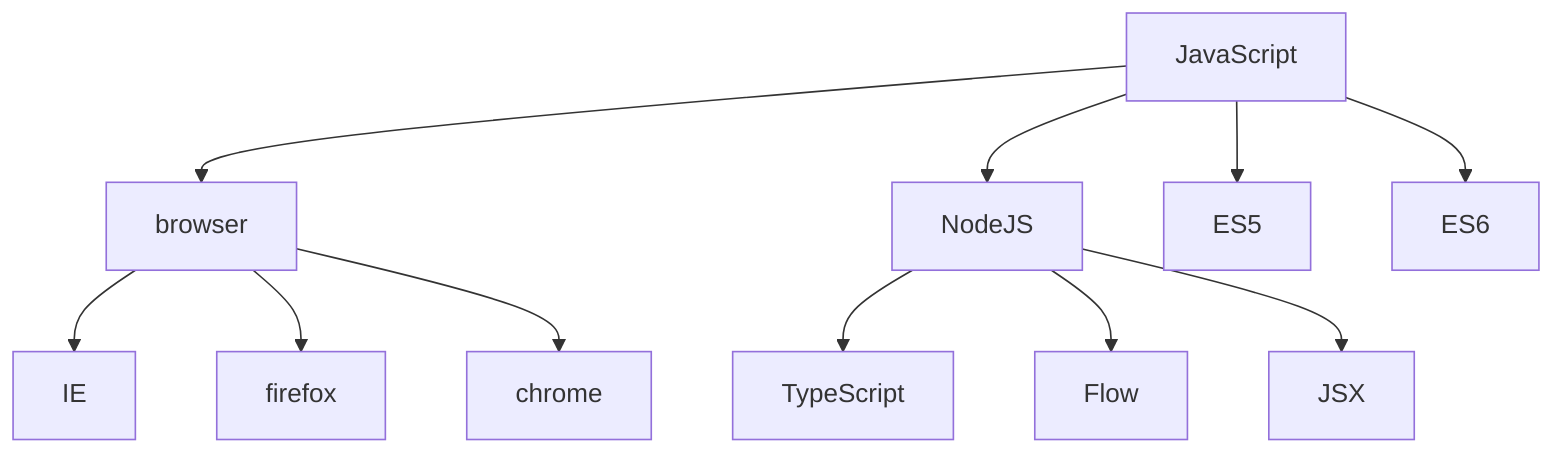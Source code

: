 graph TD;

JavaScript 

JavaScript --> browser
browser --> IE
browser --> firefox
browser --> chrome

JavaScript --> NodeJS

JavaScript --> ES5
JavaScript --> ES6 

NodeJS --> TypeScript
NodeJS --> Flow 
NodeJS --> JSX